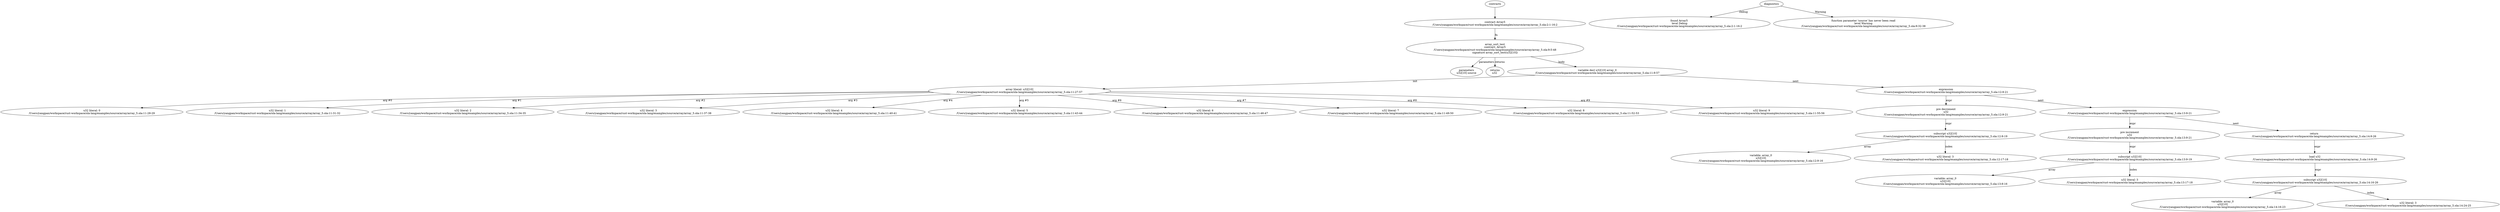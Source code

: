 strict digraph "/Users/yangpan/workspace/rust-workspace/ola-lang/examples/source/array/array_5.ola" {
	contract [label="contract Array5\n/Users/yangpan/workspace/rust-workspace/ola-lang/examples/source/array/array_5.ola:2:1-16:2"]
	array_sort_test [label="array_sort_test\ncontract: Array5\n/Users/yangpan/workspace/rust-workspace/ola-lang/examples/source/array/array_5.ola:9:5-48\nsignature array_sort_test(u32[10])"]
	parameters [label="parameters\nu32[10] source"]
	returns [label="returns\nu32 "]
	var_decl [label="variable decl u32[10] array_0\n/Users/yangpan/workspace/rust-workspace/ola-lang/examples/source/array/array_5.ola:11:9-57"]
	array_literal [label="array literal: u32[10]\n/Users/yangpan/workspace/rust-workspace/ola-lang/examples/source/array/array_5.ola:11:27-57"]
	number_literal [label="u32 literal: 0\n/Users/yangpan/workspace/rust-workspace/ola-lang/examples/source/array/array_5.ola:11:28-29"]
	number_literal_8 [label="u32 literal: 1\n/Users/yangpan/workspace/rust-workspace/ola-lang/examples/source/array/array_5.ola:11:31-32"]
	number_literal_9 [label="u32 literal: 2\n/Users/yangpan/workspace/rust-workspace/ola-lang/examples/source/array/array_5.ola:11:34-35"]
	number_literal_10 [label="u32 literal: 3\n/Users/yangpan/workspace/rust-workspace/ola-lang/examples/source/array/array_5.ola:11:37-38"]
	number_literal_11 [label="u32 literal: 4\n/Users/yangpan/workspace/rust-workspace/ola-lang/examples/source/array/array_5.ola:11:40-41"]
	number_literal_12 [label="u32 literal: 5\n/Users/yangpan/workspace/rust-workspace/ola-lang/examples/source/array/array_5.ola:11:43-44"]
	number_literal_13 [label="u32 literal: 6\n/Users/yangpan/workspace/rust-workspace/ola-lang/examples/source/array/array_5.ola:11:46-47"]
	number_literal_14 [label="u32 literal: 7\n/Users/yangpan/workspace/rust-workspace/ola-lang/examples/source/array/array_5.ola:11:49-50"]
	number_literal_15 [label="u32 literal: 8\n/Users/yangpan/workspace/rust-workspace/ola-lang/examples/source/array/array_5.ola:11:52-53"]
	number_literal_16 [label="u32 literal: 9\n/Users/yangpan/workspace/rust-workspace/ola-lang/examples/source/array/array_5.ola:11:55-56"]
	expr [label="expression\n/Users/yangpan/workspace/rust-workspace/ola-lang/examples/source/array/array_5.ola:12:9-21"]
	pre_decrement [label="pre decrement\nu32\n/Users/yangpan/workspace/rust-workspace/ola-lang/examples/source/array/array_5.ola:12:9-21"]
	subscript [label="subscript u32[10]\n/Users/yangpan/workspace/rust-workspace/ola-lang/examples/source/array/array_5.ola:12:9-19"]
	variable [label="variable: array_0\nu32[10]\n/Users/yangpan/workspace/rust-workspace/ola-lang/examples/source/array/array_5.ola:12:9-16"]
	number_literal_21 [label="u32 literal: 3\n/Users/yangpan/workspace/rust-workspace/ola-lang/examples/source/array/array_5.ola:12:17-18"]
	expr_22 [label="expression\n/Users/yangpan/workspace/rust-workspace/ola-lang/examples/source/array/array_5.ola:13:9-21"]
	pre_increment [label="pre increment\nu32\n/Users/yangpan/workspace/rust-workspace/ola-lang/examples/source/array/array_5.ola:13:9-21"]
	subscript_24 [label="subscript u32[10]\n/Users/yangpan/workspace/rust-workspace/ola-lang/examples/source/array/array_5.ola:13:9-19"]
	variable_25 [label="variable: array_0\nu32[10]\n/Users/yangpan/workspace/rust-workspace/ola-lang/examples/source/array/array_5.ola:13:9-16"]
	number_literal_26 [label="u32 literal: 3\n/Users/yangpan/workspace/rust-workspace/ola-lang/examples/source/array/array_5.ola:13:17-18"]
	return [label="return\n/Users/yangpan/workspace/rust-workspace/ola-lang/examples/source/array/array_5.ola:14:9-26"]
	load [label="load u32\n/Users/yangpan/workspace/rust-workspace/ola-lang/examples/source/array/array_5.ola:14:9-26"]
	subscript_29 [label="subscript u32[10]\n/Users/yangpan/workspace/rust-workspace/ola-lang/examples/source/array/array_5.ola:14:16-26"]
	variable_30 [label="variable: array_0\nu32[10]\n/Users/yangpan/workspace/rust-workspace/ola-lang/examples/source/array/array_5.ola:14:16-23"]
	number_literal_31 [label="u32 literal: 3\n/Users/yangpan/workspace/rust-workspace/ola-lang/examples/source/array/array_5.ola:14:24-25"]
	diagnostic [label="found Array5 \nlevel Debug\n/Users/yangpan/workspace/rust-workspace/ola-lang/examples/source/array/array_5.ola:2:1-16:2"]
	diagnostic_34 [label="function parameter 'source' has never been read\nlevel Warning\n/Users/yangpan/workspace/rust-workspace/ola-lang/examples/source/array/array_5.ola:9:32-38"]
	contracts -> contract
	contract -> array_sort_test [label="fn"]
	array_sort_test -> parameters [label="parameters"]
	array_sort_test -> returns [label="returns"]
	array_sort_test -> var_decl [label="body"]
	var_decl -> array_literal [label="init"]
	array_literal -> number_literal [label="arg #0"]
	array_literal -> number_literal_8 [label="arg #1"]
	array_literal -> number_literal_9 [label="arg #2"]
	array_literal -> number_literal_10 [label="arg #3"]
	array_literal -> number_literal_11 [label="arg #4"]
	array_literal -> number_literal_12 [label="arg #5"]
	array_literal -> number_literal_13 [label="arg #6"]
	array_literal -> number_literal_14 [label="arg #7"]
	array_literal -> number_literal_15 [label="arg #8"]
	array_literal -> number_literal_16 [label="arg #9"]
	var_decl -> expr [label="next"]
	expr -> pre_decrement [label="expr"]
	pre_decrement -> subscript [label="expr"]
	subscript -> variable [label="array"]
	subscript -> number_literal_21 [label="index"]
	expr -> expr_22 [label="next"]
	expr_22 -> pre_increment [label="expr"]
	pre_increment -> subscript_24 [label="expr"]
	subscript_24 -> variable_25 [label="array"]
	subscript_24 -> number_literal_26 [label="index"]
	expr_22 -> return [label="next"]
	return -> load [label="expr"]
	load -> subscript_29 [label="expr"]
	subscript_29 -> variable_30 [label="array"]
	subscript_29 -> number_literal_31 [label="index"]
	diagnostics -> diagnostic [label="Debug"]
	diagnostics -> diagnostic_34 [label="Warning"]
}
